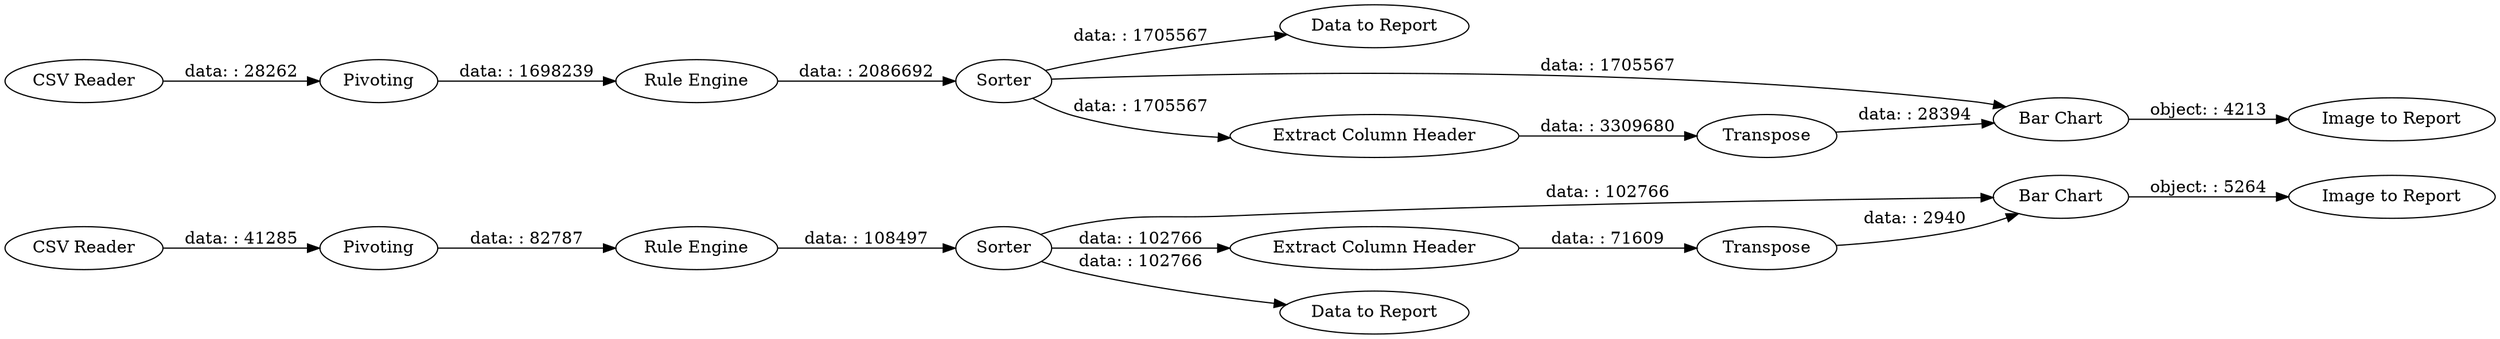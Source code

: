 digraph {
	"-3121992264591715399_5" [label="Rule Engine"]
	"-3121992264591715399_17" [label=Pivoting]
	"-3121992264591715399_14" [label="Data to Report"]
	"-3121992264591715399_12" [label="Bar Chart"]
	"-3121992264591715399_19" [label="Rule Engine"]
	"-3121992264591715399_20" [label=Sorter]
	"-3121992264591715399_13" [label="Image to Report"]
	"-3121992264591715399_4" [label=Pivoting]
	"-3121992264591715399_6" [label=Sorter]
	"-3121992264591715399_1" [label="CSV Reader"]
	"-3121992264591715399_16" [label="Bar Chart"]
	"-3121992264591715399_18" [label="Image to Report"]
	"-3121992264591715399_15" [label=Transpose]
	"-3121992264591715399_9" [label="Extract Column Header"]
	"-3121992264591715399_7" [label="Data to Report"]
	"-3121992264591715399_10" [label=Transpose]
	"-3121992264591715399_21" [label="Extract Column Header"]
	"-3121992264591715399_2" [label="CSV Reader"]
	"-3121992264591715399_20" -> "-3121992264591715399_16" [label="data: : 1705567"]
	"-3121992264591715399_6" -> "-3121992264591715399_12" [label="data: : 102766"]
	"-3121992264591715399_19" -> "-3121992264591715399_20" [label="data: : 2086692"]
	"-3121992264591715399_6" -> "-3121992264591715399_7" [label="data: : 102766"]
	"-3121992264591715399_20" -> "-3121992264591715399_21" [label="data: : 1705567"]
	"-3121992264591715399_5" -> "-3121992264591715399_6" [label="data: : 108497"]
	"-3121992264591715399_10" -> "-3121992264591715399_12" [label="data: : 2940"]
	"-3121992264591715399_20" -> "-3121992264591715399_14" [label="data: : 1705567"]
	"-3121992264591715399_2" -> "-3121992264591715399_17" [label="data: : 28262"]
	"-3121992264591715399_15" -> "-3121992264591715399_16" [label="data: : 28394"]
	"-3121992264591715399_4" -> "-3121992264591715399_5" [label="data: : 82787"]
	"-3121992264591715399_6" -> "-3121992264591715399_9" [label="data: : 102766"]
	"-3121992264591715399_16" -> "-3121992264591715399_18" [label="object: : 4213"]
	"-3121992264591715399_9" -> "-3121992264591715399_10" [label="data: : 71609"]
	"-3121992264591715399_12" -> "-3121992264591715399_13" [label="object: : 5264"]
	"-3121992264591715399_1" -> "-3121992264591715399_4" [label="data: : 41285"]
	"-3121992264591715399_21" -> "-3121992264591715399_15" [label="data: : 3309680"]
	"-3121992264591715399_17" -> "-3121992264591715399_19" [label="data: : 1698239"]
	rankdir=LR
}
